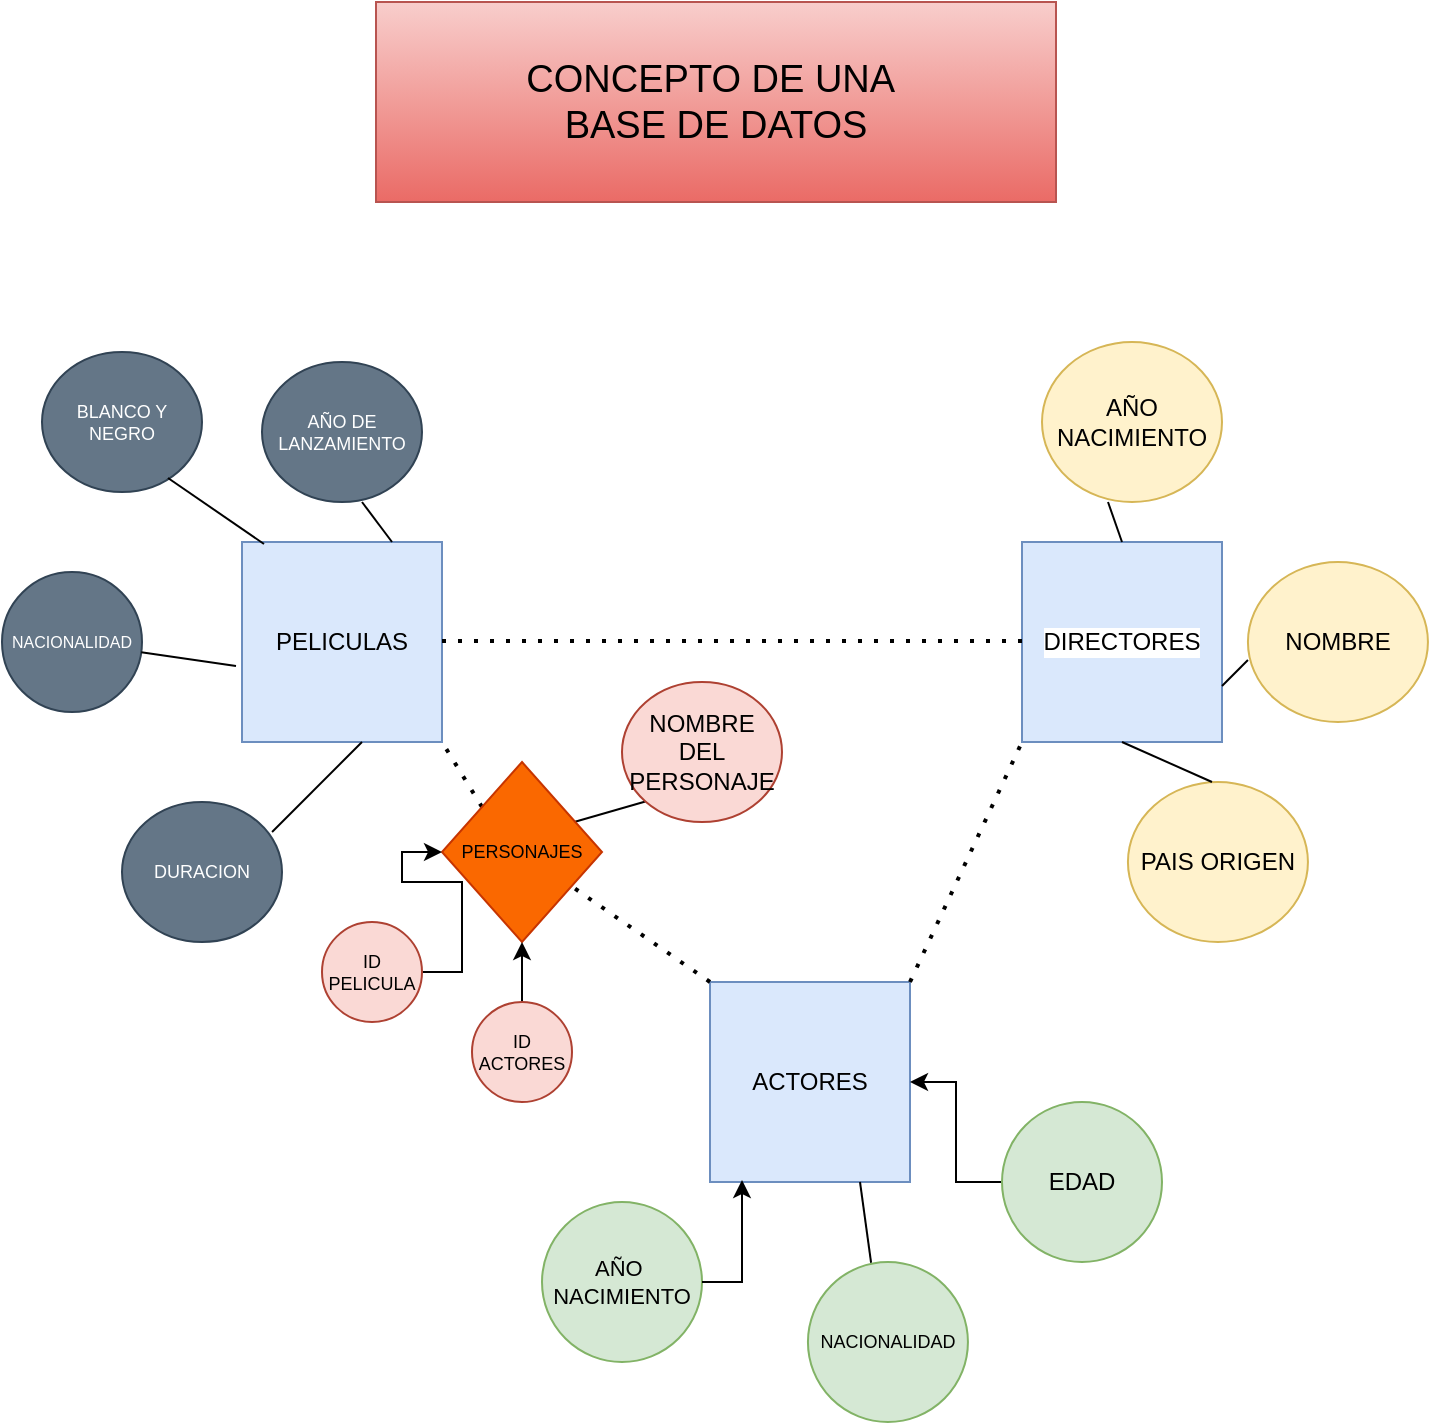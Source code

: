 <mxfile version="28.2.4">
  <diagram name="Página-1" id="RchJ3ERw50SeBxtAvCOJ">
    <mxGraphModel dx="1426" dy="754" grid="1" gridSize="10" guides="1" tooltips="1" connect="1" arrows="1" fold="1" page="1" pageScale="1" pageWidth="827" pageHeight="1169" math="0" shadow="0">
      <root>
        <mxCell id="0" />
        <mxCell id="1" parent="0" />
        <mxCell id="5TXuB44-q7grH3ncmnl7-1" value="&lt;div&gt;PELICULAS&lt;/div&gt;" style="whiteSpace=wrap;html=1;aspect=fixed;labelBackgroundColor=none;textShadow=0;fillColor=#dae8fc;strokeColor=#6c8ebf;" parent="1" vertex="1">
          <mxGeometry x="177" y="320" width="100" height="100" as="geometry" />
        </mxCell>
        <mxCell id="5TXuB44-q7grH3ncmnl7-2" value="&lt;div&gt;DIRECTORES&lt;/div&gt;" style="whiteSpace=wrap;html=1;aspect=fixed;labelBackgroundColor=#FFFFFF;fillColor=#DAE8FC;strokeColor=#6c8ebf;labelBorderColor=none;textShadow=0;" parent="1" vertex="1">
          <mxGeometry x="567" y="320" width="100" height="100" as="geometry" />
        </mxCell>
        <mxCell id="5TXuB44-q7grH3ncmnl7-3" value="ACTORES" style="whiteSpace=wrap;html=1;aspect=fixed;fillColor=#dae8fc;strokeColor=#6c8ebf;" parent="1" vertex="1">
          <mxGeometry x="411" y="540" width="100" height="100" as="geometry" />
        </mxCell>
        <mxCell id="5TXuB44-q7grH3ncmnl7-4" value="AÑO DE LANZAMIENTO" style="ellipse;whiteSpace=wrap;html=1;fontSize=9;fillColor=#647687;fontColor=#ffffff;strokeColor=#314354;" parent="1" vertex="1">
          <mxGeometry x="187" y="230" width="80" height="70" as="geometry" />
        </mxCell>
        <mxCell id="5TXuB44-q7grH3ncmnl7-5" value="NACIONALIDAD" style="ellipse;whiteSpace=wrap;html=1;fontSize=8;fillColor=#647687;fontColor=#ffffff;strokeColor=#314354;" parent="1" vertex="1">
          <mxGeometry x="57" y="335" width="70" height="70" as="geometry" />
        </mxCell>
        <mxCell id="5TXuB44-q7grH3ncmnl7-6" value="&lt;div&gt;AÑO NACIMIENTO&lt;/div&gt;" style="ellipse;whiteSpace=wrap;html=1;fillColor=#fff2cc;strokeColor=#d6b656;" parent="1" vertex="1">
          <mxGeometry x="577" y="220" width="90" height="80" as="geometry" />
        </mxCell>
        <mxCell id="5TXuB44-q7grH3ncmnl7-7" value="NOMBRE" style="ellipse;whiteSpace=wrap;html=1;fillColor=#fff2cc;strokeColor=#d6b656;" parent="1" vertex="1">
          <mxGeometry x="679.97" y="330" width="90" height="80" as="geometry" />
        </mxCell>
        <mxCell id="5TXuB44-q7grH3ncmnl7-8" value="PAIS ORIGEN" style="ellipse;whiteSpace=wrap;html=1;fillColor=#fff2cc;strokeColor=#d6b656;" parent="1" vertex="1">
          <mxGeometry x="619.97" y="440" width="90" height="80" as="geometry" />
        </mxCell>
        <mxCell id="5TXuB44-q7grH3ncmnl7-10" value="NACIONALIDAD" style="ellipse;whiteSpace=wrap;html=1;fontSize=9;fillColor=#d5e8d4;strokeColor=#82b366;" parent="1" vertex="1">
          <mxGeometry x="459.97" y="680" width="80" height="80" as="geometry" />
        </mxCell>
        <mxCell id="5TXuB44-q7grH3ncmnl7-11" value="" style="endArrow=none;html=1;rounded=0;exitX=-0.03;exitY=0.62;exitDx=0;exitDy=0;exitPerimeter=0;" parent="1" source="5TXuB44-q7grH3ncmnl7-1" target="5TXuB44-q7grH3ncmnl7-5" edge="1">
          <mxGeometry width="50" height="50" relative="1" as="geometry">
            <mxPoint x="277" y="380" as="sourcePoint" />
            <mxPoint x="307" y="340" as="targetPoint" />
          </mxGeometry>
        </mxCell>
        <mxCell id="5TXuB44-q7grH3ncmnl7-12" value="" style="endArrow=none;html=1;rounded=0;exitX=0.75;exitY=0;exitDx=0;exitDy=0;" parent="1" source="5TXuB44-q7grH3ncmnl7-1" edge="1">
          <mxGeometry width="50" height="50" relative="1" as="geometry">
            <mxPoint x="297" y="300" as="sourcePoint" />
            <mxPoint x="237" y="300" as="targetPoint" />
          </mxGeometry>
        </mxCell>
        <mxCell id="5TXuB44-q7grH3ncmnl7-13" value="" style="endArrow=none;html=1;rounded=0;entryX=0.75;entryY=1;entryDx=0;entryDy=0;" parent="1" target="5TXuB44-q7grH3ncmnl7-3" edge="1">
          <mxGeometry width="50" height="50" relative="1" as="geometry">
            <mxPoint x="491.551" y="680.373" as="sourcePoint" />
            <mxPoint x="377" y="555" as="targetPoint" />
          </mxGeometry>
        </mxCell>
        <mxCell id="5TXuB44-q7grH3ncmnl7-14" value="" style="endArrow=none;html=1;rounded=0;entryX=0;entryY=1;entryDx=0;entryDy=0;" parent="1" target="5TXuB44-q7grH3ncmnl7-30" edge="1">
          <mxGeometry width="50" height="50" relative="1" as="geometry">
            <mxPoint x="337" y="461.72" as="sourcePoint" />
            <mxPoint x="380.18" y="460.004" as="targetPoint" />
            <Array as="points" />
          </mxGeometry>
        </mxCell>
        <mxCell id="5TXuB44-q7grH3ncmnl7-15" value="" style="endArrow=none;html=1;rounded=0;entryX=0.033;entryY=0.613;entryDx=0;entryDy=0;entryPerimeter=0;" parent="1" edge="1">
          <mxGeometry width="50" height="50" relative="1" as="geometry">
            <mxPoint x="667" y="392" as="sourcePoint" />
            <mxPoint x="679.97" y="379.04" as="targetPoint" />
            <Array as="points" />
          </mxGeometry>
        </mxCell>
        <mxCell id="5TXuB44-q7grH3ncmnl7-16" value="" style="endArrow=none;html=1;rounded=0;entryX=0;entryY=1;entryDx=0;entryDy=0;exitX=0.5;exitY=0;exitDx=0;exitDy=0;" parent="1" source="5TXuB44-q7grH3ncmnl7-2" edge="1">
          <mxGeometry width="50" height="50" relative="1" as="geometry">
            <mxPoint x="567" y="302" as="sourcePoint" />
            <mxPoint x="610" y="300" as="targetPoint" />
            <Array as="points" />
          </mxGeometry>
        </mxCell>
        <mxCell id="5TXuB44-q7grH3ncmnl7-17" value="" style="endArrow=none;html=1;rounded=0;entryX=0.5;entryY=1;entryDx=0;entryDy=0;exitX=0.5;exitY=0;exitDx=0;exitDy=0;" parent="1" target="5TXuB44-q7grH3ncmnl7-2" edge="1">
          <mxGeometry width="50" height="50" relative="1" as="geometry">
            <mxPoint x="662" y="440" as="sourcePoint" />
            <mxPoint x="567" y="390" as="targetPoint" />
            <Array as="points" />
          </mxGeometry>
        </mxCell>
        <mxCell id="5TXuB44-q7grH3ncmnl7-18" value="" style="endArrow=none;dashed=1;html=1;dashPattern=1 3;strokeWidth=2;rounded=0;exitX=0;exitY=0;exitDx=0;exitDy=0;" parent="1" source="5TXuB44-q7grH3ncmnl7-27" edge="1">
          <mxGeometry width="50" height="50" relative="1" as="geometry">
            <mxPoint x="227" y="470" as="sourcePoint" />
            <mxPoint x="277" y="420" as="targetPoint" />
          </mxGeometry>
        </mxCell>
        <mxCell id="5TXuB44-q7grH3ncmnl7-19" value="" style="endArrow=none;dashed=1;html=1;dashPattern=1 3;strokeWidth=2;rounded=0;exitX=1;exitY=0;exitDx=0;exitDy=0;" parent="1" source="5TXuB44-q7grH3ncmnl7-3" edge="1">
          <mxGeometry width="50" height="50" relative="1" as="geometry">
            <mxPoint x="517" y="470" as="sourcePoint" />
            <mxPoint x="567" y="420" as="targetPoint" />
          </mxGeometry>
        </mxCell>
        <mxCell id="5TXuB44-q7grH3ncmnl7-20" value="" style="endArrow=none;dashed=1;html=1;dashPattern=1 3;strokeWidth=2;rounded=0;exitX=1;exitY=0;exitDx=0;exitDy=0;" parent="1" edge="1">
          <mxGeometry width="50" height="50" relative="1" as="geometry">
            <mxPoint x="277" y="369.5" as="sourcePoint" />
            <mxPoint x="567" y="369.5" as="targetPoint" />
            <Array as="points">
              <mxPoint x="427" y="369.5" />
            </Array>
          </mxGeometry>
        </mxCell>
        <mxCell id="5TXuB44-q7grH3ncmnl7-23" value="DURACION" style="ellipse;whiteSpace=wrap;html=1;fontSize=9;fillColor=#647687;fontColor=#ffffff;strokeColor=#314354;" parent="1" vertex="1">
          <mxGeometry x="117" y="450" width="80" height="70" as="geometry" />
        </mxCell>
        <mxCell id="5TXuB44-q7grH3ncmnl7-24" value="" style="endArrow=none;html=1;rounded=0;exitX=0.938;exitY=0.214;exitDx=0;exitDy=0;exitPerimeter=0;" parent="1" source="5TXuB44-q7grH3ncmnl7-23" edge="1">
          <mxGeometry width="50" height="50" relative="1" as="geometry">
            <mxPoint x="187" y="470" as="sourcePoint" />
            <mxPoint x="237" y="420" as="targetPoint" />
          </mxGeometry>
        </mxCell>
        <mxCell id="5TXuB44-q7grH3ncmnl7-25" value="BLANCO Y NEGRO" style="ellipse;whiteSpace=wrap;html=1;fontSize=9;fillColor=#647687;fontColor=#ffffff;strokeColor=#314354;" parent="1" vertex="1">
          <mxGeometry x="77" y="225" width="80" height="70" as="geometry" />
        </mxCell>
        <mxCell id="5TXuB44-q7grH3ncmnl7-26" value="" style="endArrow=none;html=1;rounded=0;exitX=0.11;exitY=0.01;exitDx=0;exitDy=0;exitPerimeter=0;" parent="1" source="5TXuB44-q7grH3ncmnl7-1" edge="1">
          <mxGeometry width="50" height="50" relative="1" as="geometry">
            <mxPoint x="187" y="295" as="sourcePoint" />
            <mxPoint x="140" y="288" as="targetPoint" />
          </mxGeometry>
        </mxCell>
        <mxCell id="5TXuB44-q7grH3ncmnl7-28" value="" style="endArrow=none;dashed=1;html=1;dashPattern=1 3;strokeWidth=2;rounded=0;exitX=0;exitY=0;exitDx=0;exitDy=0;" parent="1" source="5TXuB44-q7grH3ncmnl7-3" target="5TXuB44-q7grH3ncmnl7-27" edge="1">
          <mxGeometry width="50" height="50" relative="1" as="geometry">
            <mxPoint x="377" y="520" as="sourcePoint" />
            <mxPoint x="277" y="420" as="targetPoint" />
          </mxGeometry>
        </mxCell>
        <mxCell id="5TXuB44-q7grH3ncmnl7-27" value="PERSONAJES" style="rhombus;whiteSpace=wrap;html=1;fontSize=9;fillColor=#fa6800;fontColor=#000000;strokeColor=#C73500;" parent="1" vertex="1">
          <mxGeometry x="277" y="430" width="80" height="90" as="geometry" />
        </mxCell>
        <mxCell id="5TXuB44-q7grH3ncmnl7-30" value="NOMBRE DEL PERSONAJE" style="ellipse;whiteSpace=wrap;html=1;fillColor=#fad9d5;strokeColor=#ae4132;" parent="1" vertex="1">
          <mxGeometry x="367" y="390" width="80" height="70" as="geometry" />
        </mxCell>
        <mxCell id="5TXuB44-q7grH3ncmnl7-32" value="" style="edgeStyle=orthogonalEdgeStyle;rounded=0;orthogonalLoop=1;jettySize=auto;html=1;" parent="1" source="5TXuB44-q7grH3ncmnl7-31" target="5TXuB44-q7grH3ncmnl7-27" edge="1">
          <mxGeometry relative="1" as="geometry" />
        </mxCell>
        <mxCell id="5TXuB44-q7grH3ncmnl7-31" value="ID PELICULA" style="ellipse;whiteSpace=wrap;html=1;fillColor=#fad9d5;strokeColor=#ae4132;fontSize=9;" parent="1" vertex="1">
          <mxGeometry x="217" y="510" width="50" height="50" as="geometry" />
        </mxCell>
        <mxCell id="5TXuB44-q7grH3ncmnl7-34" value="" style="edgeStyle=orthogonalEdgeStyle;rounded=0;orthogonalLoop=1;jettySize=auto;html=1;" parent="1" source="5TXuB44-q7grH3ncmnl7-33" target="5TXuB44-q7grH3ncmnl7-27" edge="1">
          <mxGeometry relative="1" as="geometry" />
        </mxCell>
        <mxCell id="5TXuB44-q7grH3ncmnl7-33" value="ID ACTORES" style="ellipse;whiteSpace=wrap;html=1;fillColor=#fad9d5;strokeColor=#ae4132;fontSize=9;" parent="1" vertex="1">
          <mxGeometry x="292" y="550" width="50" height="50" as="geometry" />
        </mxCell>
        <mxCell id="5TXuB44-q7grH3ncmnl7-36" value="" style="edgeStyle=orthogonalEdgeStyle;rounded=0;orthogonalLoop=1;jettySize=auto;html=1;" parent="1" source="5TXuB44-q7grH3ncmnl7-35" target="5TXuB44-q7grH3ncmnl7-3" edge="1">
          <mxGeometry relative="1" as="geometry" />
        </mxCell>
        <mxCell id="5TXuB44-q7grH3ncmnl7-35" value="EDAD" style="ellipse;whiteSpace=wrap;html=1;fontSize=12;fillColor=#d5e8d4;strokeColor=#82b366;" parent="1" vertex="1">
          <mxGeometry x="557" y="600" width="80" height="80" as="geometry" />
        </mxCell>
        <mxCell id="5TXuB44-q7grH3ncmnl7-37" value="&lt;div&gt;&lt;font style=&quot;font-size: 11px;&quot;&gt;AÑO&amp;nbsp;&lt;/font&gt;&lt;/div&gt;&lt;div&gt;&lt;font style=&quot;font-size: 11px;&quot;&gt;NACIMIENTO&lt;/font&gt;&lt;/div&gt;" style="ellipse;whiteSpace=wrap;html=1;fontSize=8;fillColor=#d5e8d4;strokeColor=#82b366;" parent="1" vertex="1">
          <mxGeometry x="327" y="650" width="80" height="80" as="geometry" />
        </mxCell>
        <mxCell id="5TXuB44-q7grH3ncmnl7-40" style="edgeStyle=orthogonalEdgeStyle;rounded=0;orthogonalLoop=1;jettySize=auto;html=1;entryX=0.16;entryY=0.99;entryDx=0;entryDy=0;entryPerimeter=0;" parent="1" source="5TXuB44-q7grH3ncmnl7-37" target="5TXuB44-q7grH3ncmnl7-3" edge="1">
          <mxGeometry relative="1" as="geometry" />
        </mxCell>
        <mxCell id="5TXuB44-q7grH3ncmnl7-42" value="&lt;div&gt;CONCEPTO DE UNA&amp;nbsp;&lt;/div&gt;&lt;div&gt;BASE DE DATOS&lt;/div&gt;" style="rounded=0;whiteSpace=wrap;html=1;fontSize=19;fillColor=#f8cecc;strokeColor=#b85450;gradientColor=#ea6b66;" parent="1" vertex="1">
          <mxGeometry x="244" y="50" width="340" height="100" as="geometry" />
        </mxCell>
      </root>
    </mxGraphModel>
  </diagram>
</mxfile>

